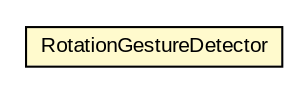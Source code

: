 #!/usr/local/bin/dot
#
# Class diagram 
# Generated by UMLGraph version R5_6-24-gf6e263 (http://www.umlgraph.org/)
#

digraph G {
	edge [fontname="arial",fontsize=10,labelfontname="arial",labelfontsize=10];
	node [fontname="arial",fontsize=10,shape=plaintext];
	nodesep=0.25;
	ranksep=0.5;
	// org.osmdroid.views.overlay.gestures.RotationGestureDetector
	c53262 [label=<<table title="org.osmdroid.views.overlay.gestures.RotationGestureDetector" border="0" cellborder="1" cellspacing="0" cellpadding="2" port="p" bgcolor="lemonChiffon" href="./RotationGestureDetector.html">
		<tr><td><table border="0" cellspacing="0" cellpadding="1">
<tr><td align="center" balign="center"> RotationGestureDetector </td></tr>
		</table></td></tr>
		</table>>, URL="./RotationGestureDetector.html", fontname="arial", fontcolor="black", fontsize=10.0];
}

